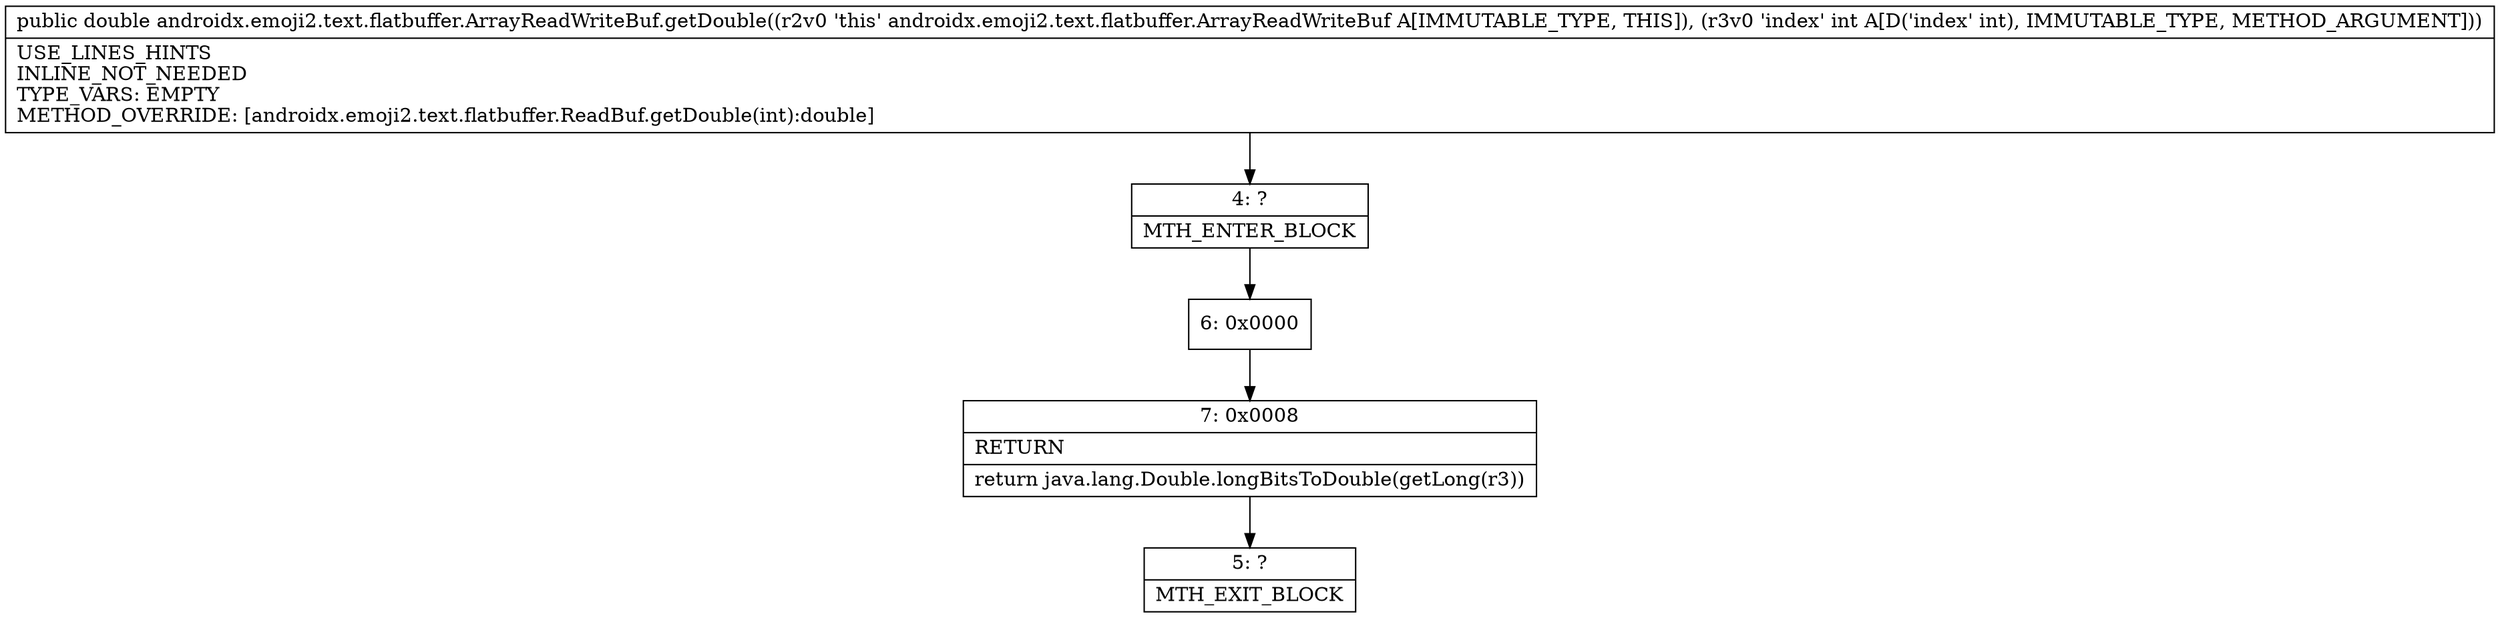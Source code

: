 digraph "CFG forandroidx.emoji2.text.flatbuffer.ArrayReadWriteBuf.getDouble(I)D" {
Node_4 [shape=record,label="{4\:\ ?|MTH_ENTER_BLOCK\l}"];
Node_6 [shape=record,label="{6\:\ 0x0000}"];
Node_7 [shape=record,label="{7\:\ 0x0008|RETURN\l|return java.lang.Double.longBitsToDouble(getLong(r3))\l}"];
Node_5 [shape=record,label="{5\:\ ?|MTH_EXIT_BLOCK\l}"];
MethodNode[shape=record,label="{public double androidx.emoji2.text.flatbuffer.ArrayReadWriteBuf.getDouble((r2v0 'this' androidx.emoji2.text.flatbuffer.ArrayReadWriteBuf A[IMMUTABLE_TYPE, THIS]), (r3v0 'index' int A[D('index' int), IMMUTABLE_TYPE, METHOD_ARGUMENT]))  | USE_LINES_HINTS\lINLINE_NOT_NEEDED\lTYPE_VARS: EMPTY\lMETHOD_OVERRIDE: [androidx.emoji2.text.flatbuffer.ReadBuf.getDouble(int):double]\l}"];
MethodNode -> Node_4;Node_4 -> Node_6;
Node_6 -> Node_7;
Node_7 -> Node_5;
}

